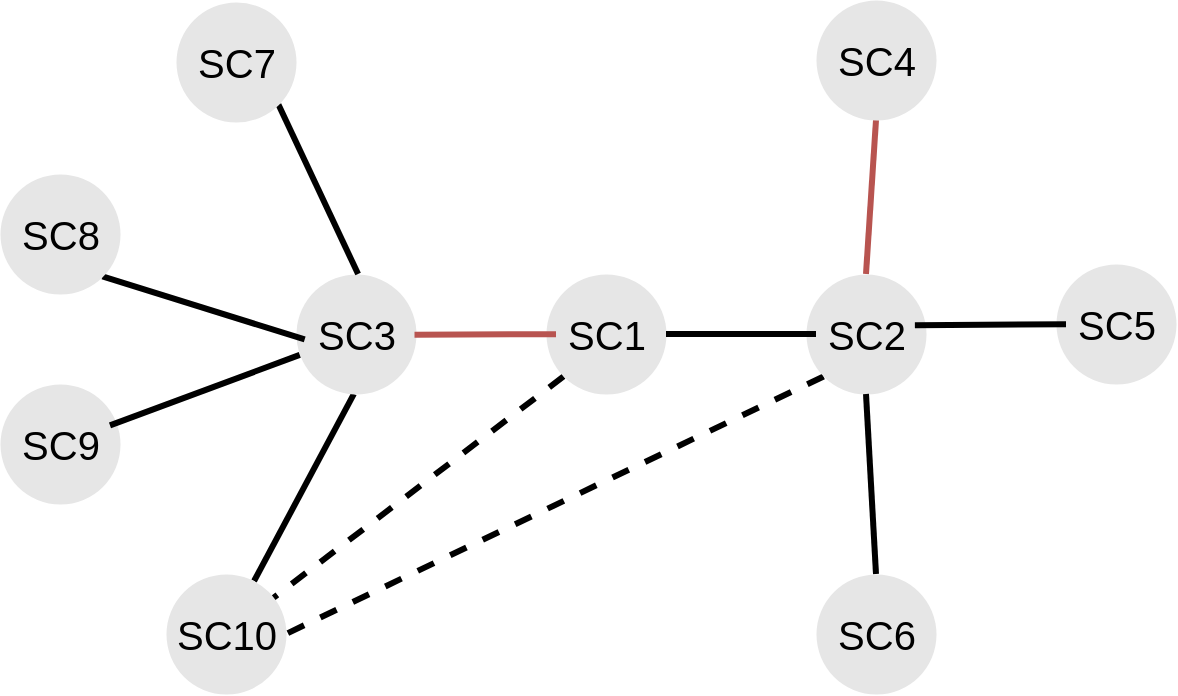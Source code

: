 <mxfile version="17.4.2" type="device"><diagram id="l8hXMBHkgcEJcSW0mbfh" name="Page-1"><mxGraphModel dx="1102" dy="844" grid="1" gridSize="10" guides="1" tooltips="1" connect="1" arrows="1" fold="1" page="0" pageScale="1" pageWidth="1169" pageHeight="827" math="0" shadow="0"><root><mxCell id="0"/><mxCell id="1" parent="0"/><mxCell id="3NTG5MC5lyMwvBIxvsok-97" style="edgeStyle=none;rounded=0;orthogonalLoop=1;jettySize=auto;html=1;exitX=0.5;exitY=1;exitDx=0;exitDy=0;fontSize=30;endArrow=none;endFill=0;strokeWidth=3;" parent="1" source="3NTG5MC5lyMwvBIxvsok-1" target="3NTG5MC5lyMwvBIxvsok-5" edge="1"><mxGeometry relative="1" as="geometry"/></mxCell><mxCell id="3NTG5MC5lyMwvBIxvsok-1" value="" style="ellipse;whiteSpace=wrap;html=1;aspect=fixed;fillColor=#E6E6E6;strokeWidth=0.3;strokeColor=none;fontSize=23;rotation=2;" parent="1" vertex="1"><mxGeometry x="525" y="490" width="60" height="60" as="geometry"/></mxCell><mxCell id="3NTG5MC5lyMwvBIxvsok-94" style="edgeStyle=none;rounded=0;orthogonalLoop=1;jettySize=auto;html=1;exitX=1;exitY=1;exitDx=0;exitDy=0;entryX=0.5;entryY=0;entryDx=0;entryDy=0;fontSize=30;endArrow=none;endFill=0;strokeWidth=3;" parent="1" source="3NTG5MC5lyMwvBIxvsok-2" target="3NTG5MC5lyMwvBIxvsok-1" edge="1"><mxGeometry relative="1" as="geometry"/></mxCell><mxCell id="3NTG5MC5lyMwvBIxvsok-2" value="" style="ellipse;whiteSpace=wrap;html=1;aspect=fixed;fillColor=#E6E6E6;strokeWidth=0.3;strokeColor=none;fontSize=23;" parent="1" vertex="1"><mxGeometry x="465" y="354" width="60" height="60" as="geometry"/></mxCell><mxCell id="3NTG5MC5lyMwvBIxvsok-95" style="edgeStyle=none;rounded=0;orthogonalLoop=1;jettySize=auto;html=1;exitX=1;exitY=1;exitDx=0;exitDy=0;entryX=-0.013;entryY=0.59;entryDx=0;entryDy=0;entryPerimeter=0;fontSize=30;endArrow=none;endFill=0;strokeWidth=3;" parent="1" source="3NTG5MC5lyMwvBIxvsok-3" target="3NTG5MC5lyMwvBIxvsok-77" edge="1"><mxGeometry relative="1" as="geometry"/></mxCell><mxCell id="3NTG5MC5lyMwvBIxvsok-3" value="" style="ellipse;whiteSpace=wrap;html=1;aspect=fixed;fillColor=#E6E6E6;strokeWidth=0.3;strokeColor=none;fontSize=23;" parent="1" vertex="1"><mxGeometry x="377" y="440" width="60" height="60" as="geometry"/></mxCell><mxCell id="3NTG5MC5lyMwvBIxvsok-4" value="" style="ellipse;whiteSpace=wrap;html=1;aspect=fixed;fillColor=#E6E6E6;strokeWidth=0.3;strokeColor=none;fontSize=23;" parent="1" vertex="1"><mxGeometry x="377" y="545" width="60" height="60" as="geometry"/></mxCell><mxCell id="3NTG5MC5lyMwvBIxvsok-5" value="" style="ellipse;whiteSpace=wrap;html=1;aspect=fixed;fillColor=#E6E6E6;strokeWidth=0.3;strokeColor=none;fontSize=23;" parent="1" vertex="1"><mxGeometry x="460" y="640" width="60" height="60" as="geometry"/></mxCell><mxCell id="3NTG5MC5lyMwvBIxvsok-106" style="edgeStyle=none;rounded=0;orthogonalLoop=1;jettySize=auto;html=1;exitX=0.5;exitY=1;exitDx=0;exitDy=0;entryX=0.5;entryY=0;entryDx=0;entryDy=0;fontSize=30;endArrow=none;endFill=0;strokeWidth=3;fillColor=#f8cecc;strokeColor=#b85450;" parent="1" source="3NTG5MC5lyMwvBIxvsok-6" target="3NTG5MC5lyMwvBIxvsok-8" edge="1"><mxGeometry relative="1" as="geometry"/></mxCell><mxCell id="3NTG5MC5lyMwvBIxvsok-6" value="" style="ellipse;whiteSpace=wrap;html=1;aspect=fixed;fillColor=#E6E6E6;strokeWidth=0.3;strokeColor=none;" parent="1" vertex="1"><mxGeometry x="785" y="353" width="60" height="60" as="geometry"/></mxCell><mxCell id="lkHdZOYGidg1L2XSCPRm-4" style="edgeStyle=none;rounded=0;orthogonalLoop=1;jettySize=auto;html=1;exitX=0;exitY=1;exitDx=0;exitDy=0;dashed=1;endArrow=none;endFill=0;strokeColor=#000000;strokeWidth=3;" parent="1" source="3NTG5MC5lyMwvBIxvsok-7" target="3NTG5MC5lyMwvBIxvsok-5" edge="1"><mxGeometry relative="1" as="geometry"/></mxCell><mxCell id="3NTG5MC5lyMwvBIxvsok-7" value="" style="ellipse;whiteSpace=wrap;html=1;aspect=fixed;fillColor=#E6E6E6;strokeWidth=0.3;strokeColor=none;fontSize=13;" parent="1" vertex="1"><mxGeometry x="650" y="490" width="60" height="60" as="geometry"/></mxCell><mxCell id="lkHdZOYGidg1L2XSCPRm-3" style="edgeStyle=none;rounded=0;orthogonalLoop=1;jettySize=auto;html=1;exitX=0;exitY=1;exitDx=0;exitDy=0;entryX=1;entryY=0.5;entryDx=0;entryDy=0;dashed=1;endArrow=none;endFill=0;strokeColor=#000000;strokeWidth=3;" parent="1" source="3NTG5MC5lyMwvBIxvsok-8" target="3NTG5MC5lyMwvBIxvsok-5" edge="1"><mxGeometry relative="1" as="geometry"/></mxCell><mxCell id="3NTG5MC5lyMwvBIxvsok-8" value="" style="ellipse;whiteSpace=wrap;html=1;aspect=fixed;fillColor=#E6E6E6;strokeWidth=0.3;strokeColor=none;" parent="1" vertex="1"><mxGeometry x="780" y="490" width="60" height="60" as="geometry"/></mxCell><mxCell id="3NTG5MC5lyMwvBIxvsok-9" value="" style="ellipse;whiteSpace=wrap;html=1;aspect=fixed;fillColor=#E6E6E6;strokeWidth=0.3;strokeColor=none;" parent="1" vertex="1"><mxGeometry x="905" y="485" width="60" height="60" as="geometry"/></mxCell><mxCell id="3NTG5MC5lyMwvBIxvsok-107" style="edgeStyle=none;rounded=0;orthogonalLoop=1;jettySize=auto;html=1;exitX=0;exitY=0.5;exitDx=0;exitDy=0;entryX=0.5;entryY=1;entryDx=0;entryDy=0;fontSize=30;endArrow=none;endFill=0;strokeWidth=3;" parent="1" source="3NTG5MC5lyMwvBIxvsok-10" target="3NTG5MC5lyMwvBIxvsok-8" edge="1"><mxGeometry relative="1" as="geometry"/></mxCell><mxCell id="3NTG5MC5lyMwvBIxvsok-10" value="" style="ellipse;whiteSpace=wrap;html=1;aspect=fixed;fillColor=#E6E6E6;strokeWidth=0.3;strokeColor=none;fontSize=13;direction=south;" parent="1" vertex="1"><mxGeometry x="785" y="640" width="60" height="60" as="geometry"/></mxCell><mxCell id="3NTG5MC5lyMwvBIxvsok-98" style="edgeStyle=none;rounded=0;orthogonalLoop=1;jettySize=auto;html=1;fontSize=30;endArrow=none;endFill=0;strokeWidth=3;entryX=1.085;entryY=0.511;entryDx=0;entryDy=0;entryPerimeter=0;strokeColor=#b85450;fillColor=#f8cecc;" parent="1" source="3NTG5MC5lyMwvBIxvsok-69" target="3NTG5MC5lyMwvBIxvsok-77" edge="1"><mxGeometry relative="1" as="geometry"><mxPoint x="600" y="520" as="targetPoint"/></mxGeometry></mxCell><mxCell id="3NTG5MC5lyMwvBIxvsok-69" value="SC1" style="text;html=1;resizable=0;autosize=1;align=center;verticalAlign=middle;points=[];fillColor=none;strokeColor=none;rounded=0;fontSize=20;" parent="1" vertex="1"><mxGeometry x="655" y="505" width="50" height="30" as="geometry"/></mxCell><mxCell id="3NTG5MC5lyMwvBIxvsok-70" value="SC4" style="text;html=1;resizable=0;autosize=1;align=center;verticalAlign=middle;points=[];fillColor=none;strokeColor=none;rounded=0;fontSize=20;" parent="1" vertex="1"><mxGeometry x="790" y="368" width="50" height="30" as="geometry"/></mxCell><mxCell id="3NTG5MC5lyMwvBIxvsok-103" style="edgeStyle=none;rounded=0;orthogonalLoop=1;jettySize=auto;html=1;entryX=0.989;entryY=0.354;entryDx=0;entryDy=0;entryPerimeter=0;fontSize=30;endArrow=none;endFill=0;strokeWidth=3;" parent="1" source="3NTG5MC5lyMwvBIxvsok-71" target="3NTG5MC5lyMwvBIxvsok-78" edge="1"><mxGeometry relative="1" as="geometry"/></mxCell><mxCell id="3NTG5MC5lyMwvBIxvsok-71" value="SC5" style="text;html=1;resizable=0;autosize=1;align=center;verticalAlign=middle;points=[];fillColor=none;strokeColor=none;rounded=0;fontSize=20;" parent="1" vertex="1"><mxGeometry x="910" y="500" width="50" height="30" as="geometry"/></mxCell><mxCell id="3NTG5MC5lyMwvBIxvsok-72" value="SC6" style="text;html=1;resizable=0;autosize=1;align=center;verticalAlign=middle;points=[];fillColor=none;strokeColor=none;rounded=0;fontSize=20;" parent="1" vertex="1"><mxGeometry x="790" y="655" width="50" height="30" as="geometry"/></mxCell><mxCell id="3NTG5MC5lyMwvBIxvsok-73" value="SC10" style="text;html=1;resizable=0;autosize=1;align=center;verticalAlign=middle;points=[];fillColor=none;strokeColor=none;rounded=0;fontSize=20;" parent="1" vertex="1"><mxGeometry x="455" y="655" width="70" height="30" as="geometry"/></mxCell><mxCell id="3NTG5MC5lyMwvBIxvsok-96" value="" style="edgeStyle=none;rounded=0;orthogonalLoop=1;jettySize=auto;html=1;fontSize=30;endArrow=none;endFill=0;strokeWidth=3;" parent="1" source="3NTG5MC5lyMwvBIxvsok-74" target="3NTG5MC5lyMwvBIxvsok-1" edge="1"><mxGeometry relative="1" as="geometry"/></mxCell><mxCell id="3NTG5MC5lyMwvBIxvsok-74" value="SC9" style="text;html=1;resizable=0;autosize=1;align=center;verticalAlign=middle;points=[];fillColor=none;strokeColor=none;rounded=0;fontSize=20;" parent="1" vertex="1"><mxGeometry x="382" y="560" width="50" height="30" as="geometry"/></mxCell><mxCell id="3NTG5MC5lyMwvBIxvsok-75" value="SC8" style="text;html=1;resizable=0;autosize=1;align=center;verticalAlign=middle;points=[];fillColor=none;strokeColor=none;rounded=0;fontSize=20;" parent="1" vertex="1"><mxGeometry x="382" y="455" width="50" height="30" as="geometry"/></mxCell><mxCell id="3NTG5MC5lyMwvBIxvsok-76" value="SC7" style="text;html=1;resizable=0;autosize=1;align=center;verticalAlign=middle;points=[];fillColor=none;strokeColor=none;rounded=0;fontSize=20;" parent="1" vertex="1"><mxGeometry x="470" y="369" width="50" height="30" as="geometry"/></mxCell><mxCell id="3NTG5MC5lyMwvBIxvsok-77" value="SC3" style="text;html=1;resizable=0;autosize=1;align=center;verticalAlign=middle;points=[];fillColor=none;strokeColor=none;rounded=0;fontSize=20;" parent="1" vertex="1"><mxGeometry x="530" y="505" width="50" height="30" as="geometry"/></mxCell><mxCell id="3NTG5MC5lyMwvBIxvsok-102" style="edgeStyle=none;rounded=0;orthogonalLoop=1;jettySize=auto;html=1;entryX=1;entryY=0.5;entryDx=0;entryDy=0;fontSize=30;endArrow=none;endFill=0;strokeWidth=3;" parent="1" source="3NTG5MC5lyMwvBIxvsok-78" target="3NTG5MC5lyMwvBIxvsok-7" edge="1"><mxGeometry relative="1" as="geometry"/></mxCell><mxCell id="3NTG5MC5lyMwvBIxvsok-78" value="SC2" style="text;html=1;resizable=0;autosize=1;align=center;verticalAlign=middle;points=[];fillColor=none;strokeColor=none;rounded=0;fontSize=20;" parent="1" vertex="1"><mxGeometry x="785" y="505" width="50" height="30" as="geometry"/></mxCell></root></mxGraphModel></diagram></mxfile>